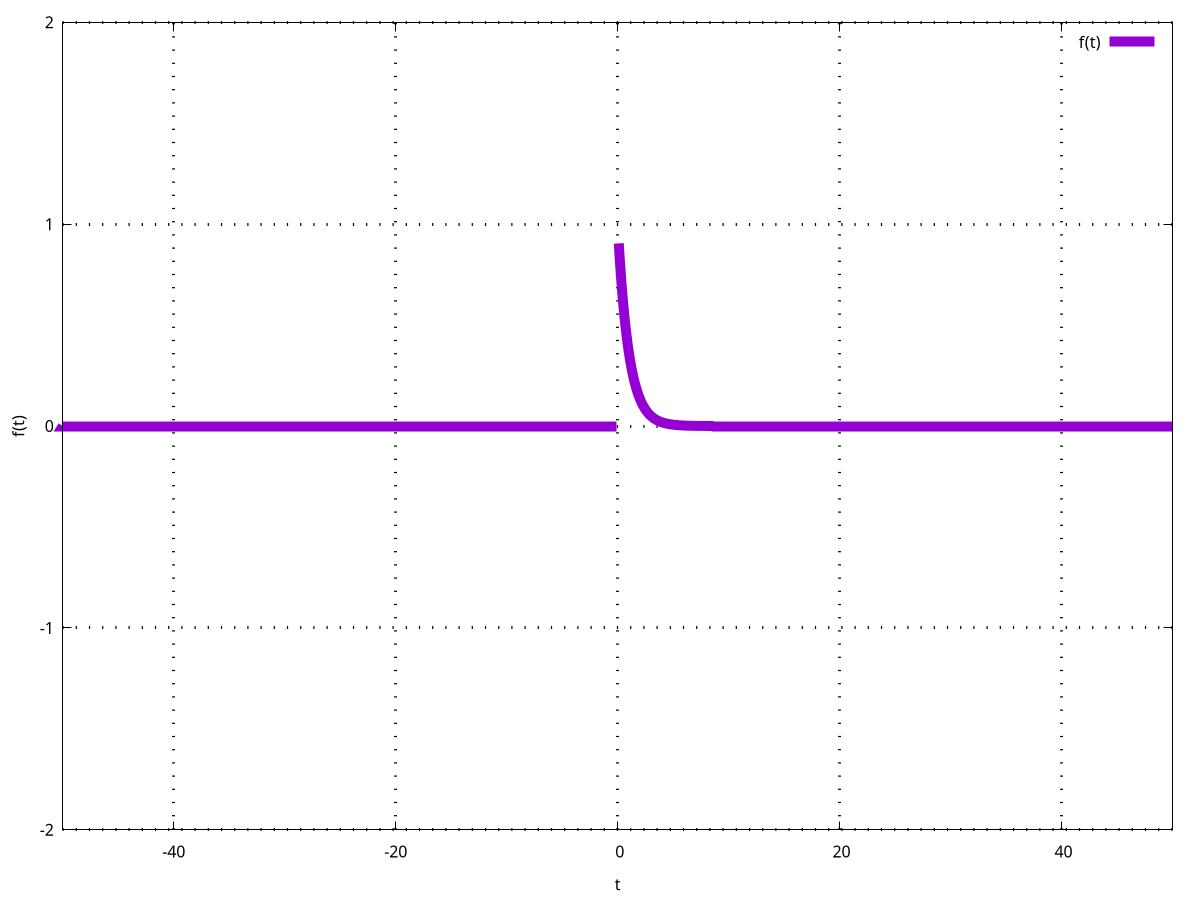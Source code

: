 set term postscript eps color blacktext "Helvetica" 24
#set terminal png
set output "grafico-2a-f1a.eps"
set xlabel 't'
set ylabel 'f(t)'
set xrange [-50:50]
set yrange [-2:2]
set dummy t
set sample 1001
set xtics 20
set ytics 1
set grid linewidth 3 

f(t) = (t == 0) \
         ? sqrt(-1) \
         : ((t < 0) \
           ? 0 \
           : (exp(-t)));

plot f(t) lw 10;
set output;
quit;

